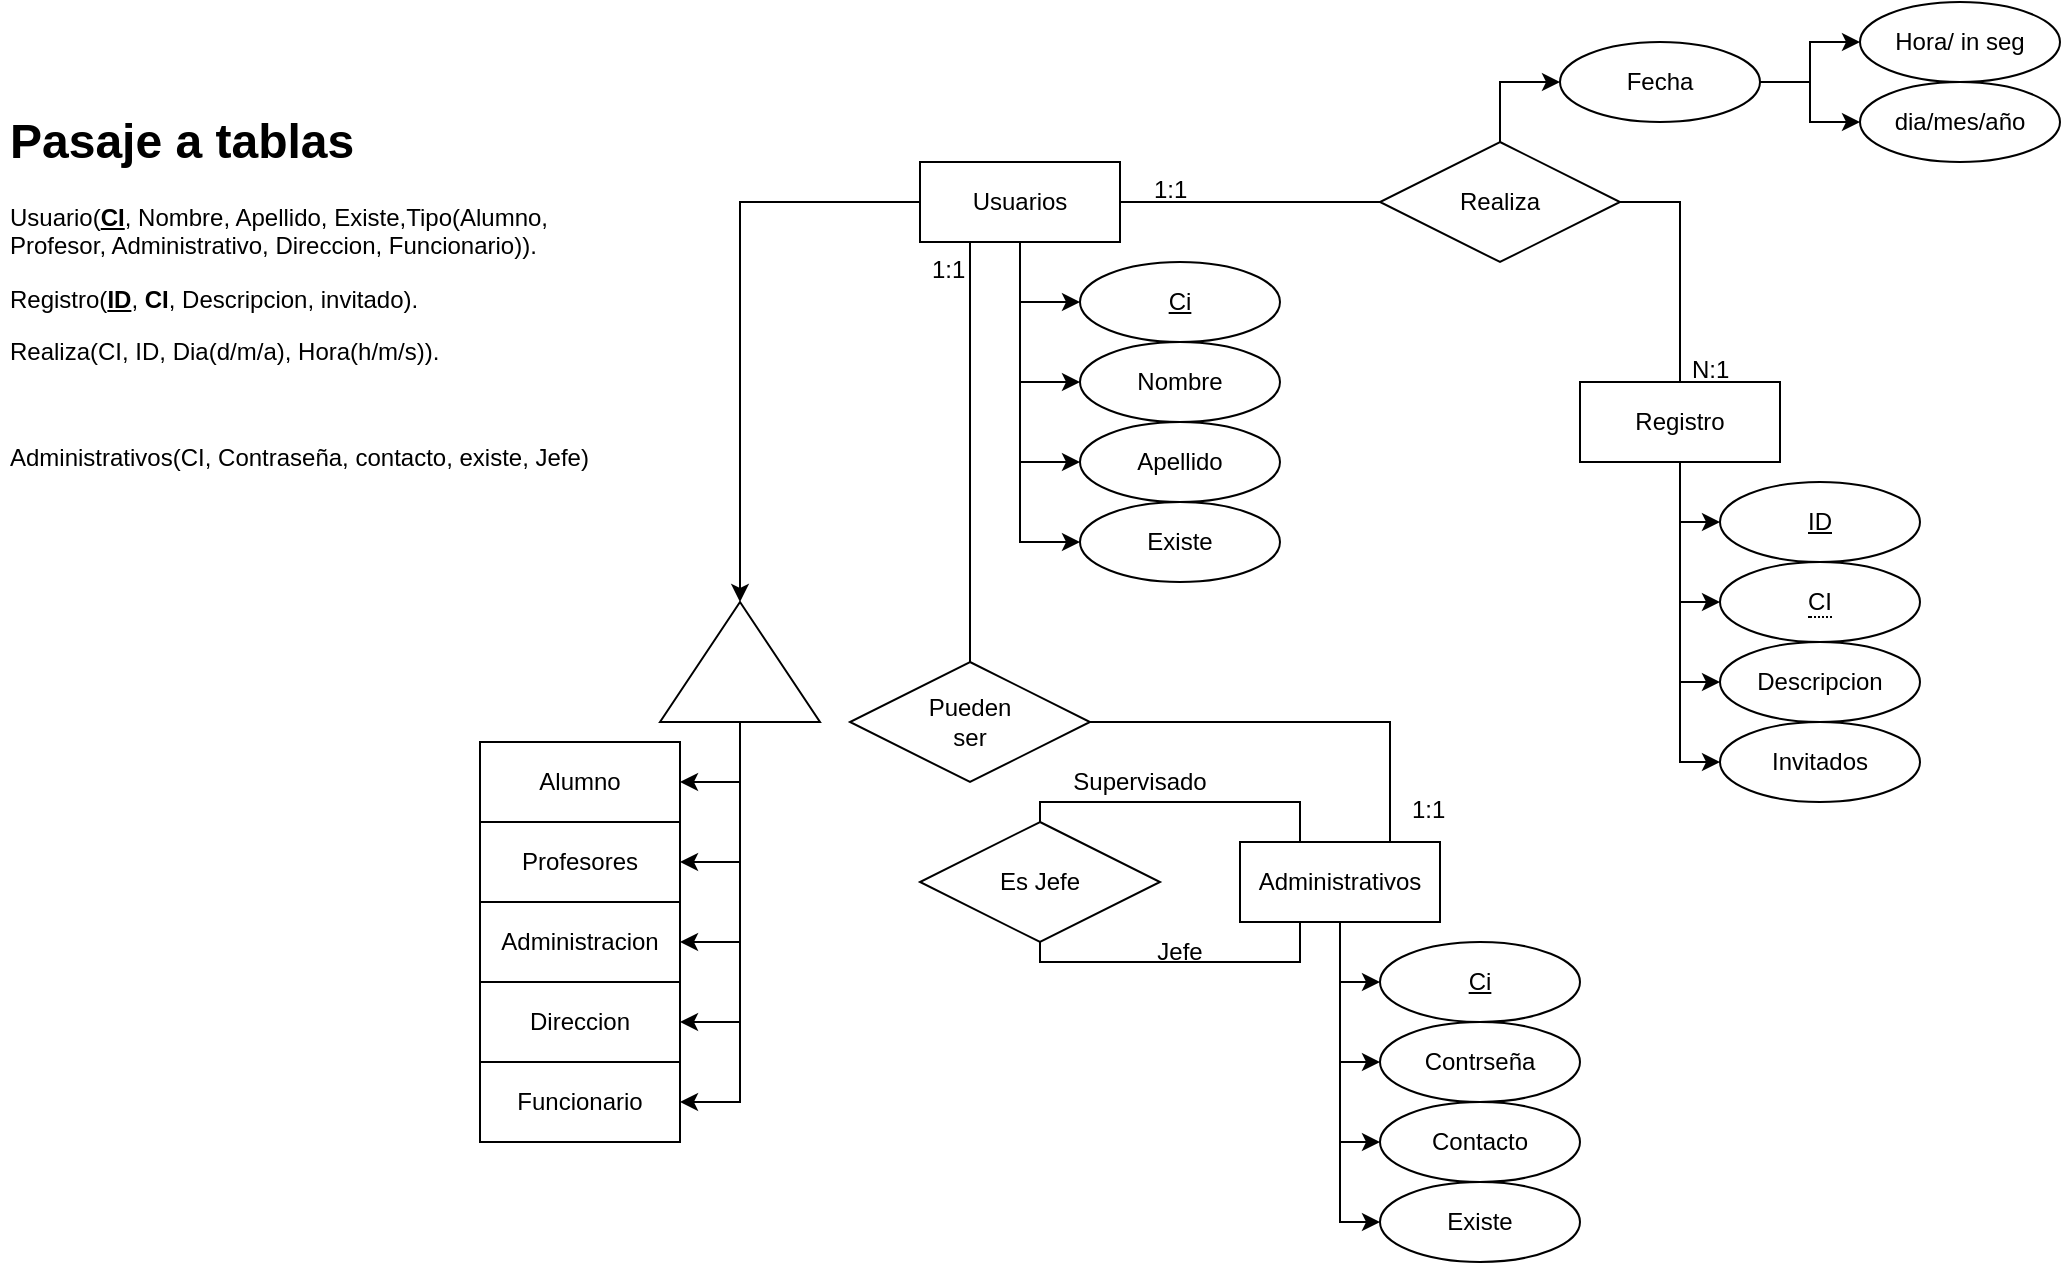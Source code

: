 <mxfile version="21.8.0" type="device" pages="3">
  <diagram id="R2lEEEUBdFMjLlhIrx00" name="MER">
    <mxGraphModel dx="1964" dy="610" grid="1" gridSize="10" guides="1" tooltips="1" connect="1" arrows="1" fold="1" page="1" pageScale="1" pageWidth="850" pageHeight="1100" math="0" shadow="0" extFonts="Permanent Marker^https://fonts.googleapis.com/css?family=Permanent+Marker">
      <root>
        <mxCell id="0" />
        <mxCell id="1" parent="0" />
        <mxCell id="qzteEQ5r7SVWARa5K_ph-33" value="" style="group" parent="1" vertex="1" connectable="0">
          <mxGeometry x="410" y="460" width="330" height="190" as="geometry" />
        </mxCell>
        <mxCell id="qzteEQ5r7SVWARa5K_ph-27" value="" style="group" parent="qzteEQ5r7SVWARa5K_ph-33" vertex="1" connectable="0">
          <mxGeometry x="160" y="20" width="170" height="170" as="geometry" />
        </mxCell>
        <mxCell id="qzteEQ5r7SVWARa5K_ph-2" value="Administrativos" style="whiteSpace=wrap;html=1;align=center;" parent="qzteEQ5r7SVWARa5K_ph-27" vertex="1">
          <mxGeometry width="100" height="40" as="geometry" />
        </mxCell>
        <mxCell id="qzteEQ5r7SVWARa5K_ph-5" value="Ci" style="ellipse;whiteSpace=wrap;html=1;align=center;fontStyle=4;" parent="qzteEQ5r7SVWARa5K_ph-27" vertex="1">
          <mxGeometry x="70" y="50" width="100" height="40" as="geometry" />
        </mxCell>
        <mxCell id="qzteEQ5r7SVWARa5K_ph-24" style="edgeStyle=orthogonalEdgeStyle;rounded=0;orthogonalLoop=1;jettySize=auto;html=1;entryX=0;entryY=0.5;entryDx=0;entryDy=0;" parent="qzteEQ5r7SVWARa5K_ph-27" source="qzteEQ5r7SVWARa5K_ph-2" target="qzteEQ5r7SVWARa5K_ph-5" edge="1">
          <mxGeometry relative="1" as="geometry" />
        </mxCell>
        <mxCell id="qzteEQ5r7SVWARa5K_ph-14" value="Contrseña" style="ellipse;whiteSpace=wrap;html=1;align=center;" parent="qzteEQ5r7SVWARa5K_ph-27" vertex="1">
          <mxGeometry x="70" y="90" width="100" height="40" as="geometry" />
        </mxCell>
        <mxCell id="qzteEQ5r7SVWARa5K_ph-25" style="edgeStyle=orthogonalEdgeStyle;rounded=0;orthogonalLoop=1;jettySize=auto;html=1;entryX=0;entryY=0.5;entryDx=0;entryDy=0;" parent="qzteEQ5r7SVWARa5K_ph-27" source="qzteEQ5r7SVWARa5K_ph-2" target="qzteEQ5r7SVWARa5K_ph-14" edge="1">
          <mxGeometry relative="1" as="geometry" />
        </mxCell>
        <mxCell id="qzteEQ5r7SVWARa5K_ph-15" value="Contacto" style="ellipse;whiteSpace=wrap;html=1;align=center;" parent="qzteEQ5r7SVWARa5K_ph-27" vertex="1">
          <mxGeometry x="70" y="130" width="100" height="40" as="geometry" />
        </mxCell>
        <mxCell id="qzteEQ5r7SVWARa5K_ph-26" style="edgeStyle=orthogonalEdgeStyle;rounded=0;orthogonalLoop=1;jettySize=auto;html=1;entryX=0;entryY=0.5;entryDx=0;entryDy=0;" parent="qzteEQ5r7SVWARa5K_ph-27" source="qzteEQ5r7SVWARa5K_ph-2" target="qzteEQ5r7SVWARa5K_ph-15" edge="1">
          <mxGeometry relative="1" as="geometry" />
        </mxCell>
        <mxCell id="qzteEQ5r7SVWARa5K_ph-31" style="edgeStyle=orthogonalEdgeStyle;rounded=0;orthogonalLoop=1;jettySize=auto;html=1;entryX=0.5;entryY=0;entryDx=0;entryDy=0;endArrow=none;endFill=0;" parent="qzteEQ5r7SVWARa5K_ph-33" source="qzteEQ5r7SVWARa5K_ph-28" target="qzteEQ5r7SVWARa5K_ph-2" edge="1">
          <mxGeometry relative="1" as="geometry">
            <Array as="points">
              <mxPoint x="60" />
              <mxPoint x="190" />
              <mxPoint x="190" y="20" />
            </Array>
          </mxGeometry>
        </mxCell>
        <mxCell id="qzteEQ5r7SVWARa5K_ph-32" style="edgeStyle=orthogonalEdgeStyle;rounded=0;orthogonalLoop=1;jettySize=auto;html=1;entryX=0.5;entryY=1;entryDx=0;entryDy=0;endArrow=none;endFill=0;" parent="qzteEQ5r7SVWARa5K_ph-33" source="qzteEQ5r7SVWARa5K_ph-28" target="qzteEQ5r7SVWARa5K_ph-2" edge="1">
          <mxGeometry relative="1" as="geometry">
            <Array as="points">
              <mxPoint x="60" y="80" />
              <mxPoint x="190" y="80" />
              <mxPoint x="190" y="60" />
            </Array>
          </mxGeometry>
        </mxCell>
        <mxCell id="qzteEQ5r7SVWARa5K_ph-28" value="Es Jefe" style="shape=rhombus;perimeter=rhombusPerimeter;whiteSpace=wrap;html=1;align=center;" parent="qzteEQ5r7SVWARa5K_ph-33" vertex="1">
          <mxGeometry y="10" width="120" height="60" as="geometry" />
        </mxCell>
        <mxCell id="qzteEQ5r7SVWARa5K_ph-51" value="1:1" style="text;strokeColor=none;fillColor=none;spacingLeft=4;spacingRight=4;overflow=hidden;rotatable=0;points=[[0,0.5],[1,0.5]];portConstraint=eastwest;fontSize=12;whiteSpace=wrap;html=1;" parent="qzteEQ5r7SVWARa5K_ph-33" vertex="1">
          <mxGeometry x="240" y="-10" width="40" height="30" as="geometry" />
        </mxCell>
        <mxCell id="jkayCbuTEgi9Apb79xkj-2" value="Jefe" style="text;html=1;strokeColor=none;fillColor=none;align=center;verticalAlign=middle;whiteSpace=wrap;rounded=0;" vertex="1" parent="qzteEQ5r7SVWARa5K_ph-33">
          <mxGeometry x="100" y="60" width="60" height="30" as="geometry" />
        </mxCell>
        <mxCell id="qzteEQ5r7SVWARa5K_ph-42" style="edgeStyle=orthogonalEdgeStyle;rounded=0;orthogonalLoop=1;jettySize=auto;html=1;entryX=0.75;entryY=0;entryDx=0;entryDy=0;endArrow=none;endFill=0;" parent="1" source="qzteEQ5r7SVWARa5K_ph-40" target="qzteEQ5r7SVWARa5K_ph-2" edge="1">
          <mxGeometry relative="1" as="geometry" />
        </mxCell>
        <mxCell id="qzteEQ5r7SVWARa5K_ph-43" style="edgeStyle=orthogonalEdgeStyle;rounded=0;orthogonalLoop=1;jettySize=auto;html=1;entryX=0.25;entryY=1;entryDx=0;entryDy=0;endArrow=none;endFill=0;" parent="1" source="qzteEQ5r7SVWARa5K_ph-40" target="qzteEQ5r7SVWARa5K_ph-1" edge="1">
          <mxGeometry relative="1" as="geometry" />
        </mxCell>
        <mxCell id="qzteEQ5r7SVWARa5K_ph-40" value="Pueden&lt;br&gt;ser" style="shape=rhombus;perimeter=rhombusPerimeter;whiteSpace=wrap;html=1;align=center;" parent="1" vertex="1">
          <mxGeometry x="375" y="390" width="120" height="60" as="geometry" />
        </mxCell>
        <mxCell id="qzteEQ5r7SVWARa5K_ph-46" style="edgeStyle=orthogonalEdgeStyle;rounded=0;orthogonalLoop=1;jettySize=auto;html=1;entryX=0.5;entryY=0;entryDx=0;entryDy=0;endArrow=none;endFill=0;" parent="1" source="qzteEQ5r7SVWARa5K_ph-44" target="qzteEQ5r7SVWARa5K_ph-3" edge="1">
          <mxGeometry relative="1" as="geometry">
            <Array as="points">
              <mxPoint x="790" y="160" />
              <mxPoint x="790" y="250" />
            </Array>
          </mxGeometry>
        </mxCell>
        <mxCell id="qzteEQ5r7SVWARa5K_ph-56" style="edgeStyle=orthogonalEdgeStyle;rounded=0;orthogonalLoop=1;jettySize=auto;html=1;entryX=0;entryY=0.5;entryDx=0;entryDy=0;" parent="1" source="qzteEQ5r7SVWARa5K_ph-44" target="qzteEQ5r7SVWARa5K_ph-55" edge="1">
          <mxGeometry relative="1" as="geometry" />
        </mxCell>
        <mxCell id="qzteEQ5r7SVWARa5K_ph-44" value="Realiza" style="shape=rhombus;perimeter=rhombusPerimeter;whiteSpace=wrap;html=1;align=center;" parent="1" vertex="1">
          <mxGeometry x="640" y="130" width="120" height="60" as="geometry" />
        </mxCell>
        <mxCell id="qzteEQ5r7SVWARa5K_ph-45" style="edgeStyle=orthogonalEdgeStyle;rounded=0;orthogonalLoop=1;jettySize=auto;html=1;endArrow=none;endFill=0;" parent="1" source="qzteEQ5r7SVWARa5K_ph-1" target="qzteEQ5r7SVWARa5K_ph-44" edge="1">
          <mxGeometry relative="1" as="geometry" />
        </mxCell>
        <mxCell id="qzteEQ5r7SVWARa5K_ph-47" value="N:1" style="text;strokeColor=none;fillColor=none;spacingLeft=4;spacingRight=4;overflow=hidden;rotatable=0;points=[[0,0.5],[1,0.5]];portConstraint=eastwest;fontSize=12;whiteSpace=wrap;html=1;" parent="1" vertex="1">
          <mxGeometry x="790" y="230" width="40" height="30" as="geometry" />
        </mxCell>
        <mxCell id="qzteEQ5r7SVWARa5K_ph-57" style="edgeStyle=orthogonalEdgeStyle;rounded=0;orthogonalLoop=1;jettySize=auto;html=1;entryX=0;entryY=0.5;entryDx=0;entryDy=0;" parent="1" source="qzteEQ5r7SVWARa5K_ph-55" target="qzteEQ5r7SVWARa5K_ph-7" edge="1">
          <mxGeometry relative="1" as="geometry" />
        </mxCell>
        <mxCell id="qzteEQ5r7SVWARa5K_ph-58" style="edgeStyle=orthogonalEdgeStyle;rounded=0;orthogonalLoop=1;jettySize=auto;html=1;entryX=0;entryY=0.5;entryDx=0;entryDy=0;" parent="1" source="qzteEQ5r7SVWARa5K_ph-55" target="qzteEQ5r7SVWARa5K_ph-11" edge="1">
          <mxGeometry relative="1" as="geometry" />
        </mxCell>
        <mxCell id="qzteEQ5r7SVWARa5K_ph-55" value="Fecha" style="ellipse;whiteSpace=wrap;html=1;align=center;" parent="1" vertex="1">
          <mxGeometry x="730" y="80" width="100" height="40" as="geometry" />
        </mxCell>
        <mxCell id="qzteEQ5r7SVWARa5K_ph-61" style="edgeStyle=orthogonalEdgeStyle;rounded=0;orthogonalLoop=1;jettySize=auto;html=1;entryX=0;entryY=0.5;entryDx=0;entryDy=0;" parent="1" source="qzteEQ5r7SVWARa5K_ph-3" target="qzteEQ5r7SVWARa5K_ph-60" edge="1">
          <mxGeometry relative="1" as="geometry" />
        </mxCell>
        <mxCell id="yaJe5ZOYJ1qFKfLZOHeI-2" style="edgeStyle=orthogonalEdgeStyle;rounded=0;orthogonalLoop=1;jettySize=auto;html=1;entryX=0;entryY=0.5;entryDx=0;entryDy=0;" edge="1" parent="1" source="qzteEQ5r7SVWARa5K_ph-3" target="yaJe5ZOYJ1qFKfLZOHeI-1">
          <mxGeometry relative="1" as="geometry" />
        </mxCell>
        <mxCell id="qzteEQ5r7SVWARa5K_ph-3" value="Registro" style="whiteSpace=wrap;html=1;align=center;" parent="1" vertex="1">
          <mxGeometry x="740" y="250" width="100" height="40" as="geometry" />
        </mxCell>
        <mxCell id="qzteEQ5r7SVWARa5K_ph-6" value="ID" style="ellipse;whiteSpace=wrap;html=1;align=center;fontStyle=4;" parent="1" vertex="1">
          <mxGeometry x="810" y="300" width="100" height="40" as="geometry" />
        </mxCell>
        <mxCell id="qzteEQ5r7SVWARa5K_ph-19" style="edgeStyle=orthogonalEdgeStyle;rounded=0;orthogonalLoop=1;jettySize=auto;html=1;entryX=0;entryY=0.5;entryDx=0;entryDy=0;" parent="1" source="qzteEQ5r7SVWARa5K_ph-3" target="qzteEQ5r7SVWARa5K_ph-6" edge="1">
          <mxGeometry relative="1" as="geometry" />
        </mxCell>
        <mxCell id="qzteEQ5r7SVWARa5K_ph-7" value="Hora/ in seg" style="ellipse;whiteSpace=wrap;html=1;align=center;" parent="1" vertex="1">
          <mxGeometry x="880" y="60" width="100" height="40" as="geometry" />
        </mxCell>
        <mxCell id="qzteEQ5r7SVWARa5K_ph-11" value="dia/mes/año" style="ellipse;whiteSpace=wrap;html=1;align=center;" parent="1" vertex="1">
          <mxGeometry x="880" y="100" width="100" height="40" as="geometry" />
        </mxCell>
        <mxCell id="qzteEQ5r7SVWARa5K_ph-18" value="&lt;span style=&quot;border-bottom: 1px dotted&quot;&gt;CI&lt;/span&gt;" style="ellipse;whiteSpace=wrap;html=1;align=center;" parent="1" vertex="1">
          <mxGeometry x="810" y="340" width="100" height="40" as="geometry" />
        </mxCell>
        <mxCell id="qzteEQ5r7SVWARa5K_ph-20" style="edgeStyle=orthogonalEdgeStyle;rounded=0;orthogonalLoop=1;jettySize=auto;html=1;entryX=0;entryY=0.5;entryDx=0;entryDy=0;" parent="1" source="qzteEQ5r7SVWARa5K_ph-3" target="qzteEQ5r7SVWARa5K_ph-18" edge="1">
          <mxGeometry relative="1" as="geometry" />
        </mxCell>
        <mxCell id="qzteEQ5r7SVWARa5K_ph-60" value="Descripcion" style="ellipse;whiteSpace=wrap;html=1;align=center;" parent="1" vertex="1">
          <mxGeometry x="810" y="380" width="100" height="40" as="geometry" />
        </mxCell>
        <mxCell id="qzteEQ5r7SVWARa5K_ph-69" style="edgeStyle=orthogonalEdgeStyle;rounded=0;orthogonalLoop=1;jettySize=auto;html=1;entryX=1;entryY=0.5;entryDx=0;entryDy=0;" parent="1" source="qzteEQ5r7SVWARa5K_ph-62" target="qzteEQ5r7SVWARa5K_ph-63" edge="1">
          <mxGeometry relative="1" as="geometry" />
        </mxCell>
        <mxCell id="qzteEQ5r7SVWARa5K_ph-70" style="edgeStyle=orthogonalEdgeStyle;rounded=0;orthogonalLoop=1;jettySize=auto;html=1;entryX=1;entryY=0.5;entryDx=0;entryDy=0;" parent="1" source="qzteEQ5r7SVWARa5K_ph-62" target="qzteEQ5r7SVWARa5K_ph-64" edge="1">
          <mxGeometry relative="1" as="geometry" />
        </mxCell>
        <mxCell id="qzteEQ5r7SVWARa5K_ph-71" style="edgeStyle=orthogonalEdgeStyle;rounded=0;orthogonalLoop=1;jettySize=auto;html=1;entryX=1;entryY=0.5;entryDx=0;entryDy=0;" parent="1" source="qzteEQ5r7SVWARa5K_ph-62" target="qzteEQ5r7SVWARa5K_ph-65" edge="1">
          <mxGeometry relative="1" as="geometry" />
        </mxCell>
        <mxCell id="qzteEQ5r7SVWARa5K_ph-72" style="edgeStyle=orthogonalEdgeStyle;rounded=0;orthogonalLoop=1;jettySize=auto;html=1;entryX=1;entryY=0.5;entryDx=0;entryDy=0;" parent="1" source="qzteEQ5r7SVWARa5K_ph-62" target="qzteEQ5r7SVWARa5K_ph-66" edge="1">
          <mxGeometry relative="1" as="geometry" />
        </mxCell>
        <mxCell id="qzteEQ5r7SVWARa5K_ph-73" style="edgeStyle=orthogonalEdgeStyle;rounded=0;orthogonalLoop=1;jettySize=auto;html=1;entryX=1;entryY=0.5;entryDx=0;entryDy=0;" parent="1" source="qzteEQ5r7SVWARa5K_ph-62" target="qzteEQ5r7SVWARa5K_ph-67" edge="1">
          <mxGeometry relative="1" as="geometry" />
        </mxCell>
        <mxCell id="qzteEQ5r7SVWARa5K_ph-62" value="" style="triangle;whiteSpace=wrap;html=1;rotation=-90;" parent="1" vertex="1">
          <mxGeometry x="290" y="350" width="60" height="80" as="geometry" />
        </mxCell>
        <mxCell id="qzteEQ5r7SVWARa5K_ph-74" style="edgeStyle=orthogonalEdgeStyle;rounded=0;orthogonalLoop=1;jettySize=auto;html=1;entryX=1;entryY=0.5;entryDx=0;entryDy=0;" parent="1" source="qzteEQ5r7SVWARa5K_ph-1" target="qzteEQ5r7SVWARa5K_ph-62" edge="1">
          <mxGeometry relative="1" as="geometry" />
        </mxCell>
        <mxCell id="qzteEQ5r7SVWARa5K_ph-1" value="Usuarios" style="whiteSpace=wrap;html=1;align=center;" parent="1" vertex="1">
          <mxGeometry x="410" y="140" width="100" height="40" as="geometry" />
        </mxCell>
        <mxCell id="qzteEQ5r7SVWARa5K_ph-4" value="Ci" style="ellipse;whiteSpace=wrap;html=1;align=center;fontStyle=4;" parent="1" vertex="1">
          <mxGeometry x="490" y="190" width="100" height="40" as="geometry" />
        </mxCell>
        <mxCell id="qzteEQ5r7SVWARa5K_ph-34" style="edgeStyle=orthogonalEdgeStyle;rounded=0;orthogonalLoop=1;jettySize=auto;html=1;entryX=0;entryY=0.5;entryDx=0;entryDy=0;" parent="1" source="qzteEQ5r7SVWARa5K_ph-1" target="qzteEQ5r7SVWARa5K_ph-4" edge="1">
          <mxGeometry relative="1" as="geometry" />
        </mxCell>
        <mxCell id="qzteEQ5r7SVWARa5K_ph-12" value="Nombre" style="ellipse;whiteSpace=wrap;html=1;align=center;" parent="1" vertex="1">
          <mxGeometry x="490" y="230" width="100" height="40" as="geometry" />
        </mxCell>
        <mxCell id="qzteEQ5r7SVWARa5K_ph-35" style="edgeStyle=orthogonalEdgeStyle;rounded=0;orthogonalLoop=1;jettySize=auto;html=1;entryX=0;entryY=0.5;entryDx=0;entryDy=0;" parent="1" source="qzteEQ5r7SVWARa5K_ph-1" target="qzteEQ5r7SVWARa5K_ph-12" edge="1">
          <mxGeometry relative="1" as="geometry" />
        </mxCell>
        <mxCell id="qzteEQ5r7SVWARa5K_ph-13" value="Apellido" style="ellipse;whiteSpace=wrap;html=1;align=center;" parent="1" vertex="1">
          <mxGeometry x="490" y="270" width="100" height="40" as="geometry" />
        </mxCell>
        <mxCell id="qzteEQ5r7SVWARa5K_ph-36" style="edgeStyle=orthogonalEdgeStyle;rounded=0;orthogonalLoop=1;jettySize=auto;html=1;entryX=0;entryY=0.5;entryDx=0;entryDy=0;" parent="1" source="qzteEQ5r7SVWARa5K_ph-1" target="qzteEQ5r7SVWARa5K_ph-13" edge="1">
          <mxGeometry relative="1" as="geometry" />
        </mxCell>
        <mxCell id="qzteEQ5r7SVWARa5K_ph-17" value="Existe" style="ellipse;whiteSpace=wrap;html=1;align=center;" parent="1" vertex="1">
          <mxGeometry x="490" y="310" width="100" height="40" as="geometry" />
        </mxCell>
        <mxCell id="qzteEQ5r7SVWARa5K_ph-38" style="edgeStyle=orthogonalEdgeStyle;rounded=0;orthogonalLoop=1;jettySize=auto;html=1;entryX=0;entryY=0.5;entryDx=0;entryDy=0;" parent="1" source="qzteEQ5r7SVWARa5K_ph-1" target="qzteEQ5r7SVWARa5K_ph-17" edge="1">
          <mxGeometry relative="1" as="geometry" />
        </mxCell>
        <mxCell id="qzteEQ5r7SVWARa5K_ph-48" value="1:1" style="text;strokeColor=none;fillColor=none;spacingLeft=4;spacingRight=4;overflow=hidden;rotatable=0;points=[[0,0.5],[1,0.5]];portConstraint=eastwest;fontSize=12;whiteSpace=wrap;html=1;" parent="1" vertex="1">
          <mxGeometry x="521" y="140" width="40" height="30" as="geometry" />
        </mxCell>
        <mxCell id="qzteEQ5r7SVWARa5K_ph-50" value="1:1" style="text;strokeColor=none;fillColor=none;spacingLeft=4;spacingRight=4;overflow=hidden;rotatable=0;points=[[0,0.5],[1,0.5]];portConstraint=eastwest;fontSize=12;whiteSpace=wrap;html=1;" parent="1" vertex="1">
          <mxGeometry x="410" y="180" width="40" height="30" as="geometry" />
        </mxCell>
        <mxCell id="qzteEQ5r7SVWARa5K_ph-63" value="Alumno" style="whiteSpace=wrap;html=1;align=center;" parent="1" vertex="1">
          <mxGeometry x="190" y="430" width="100" height="40" as="geometry" />
        </mxCell>
        <mxCell id="qzteEQ5r7SVWARa5K_ph-64" value="Profesores" style="whiteSpace=wrap;html=1;align=center;" parent="1" vertex="1">
          <mxGeometry x="190" y="470" width="100" height="40" as="geometry" />
        </mxCell>
        <mxCell id="qzteEQ5r7SVWARa5K_ph-65" value="Administracion" style="whiteSpace=wrap;html=1;align=center;" parent="1" vertex="1">
          <mxGeometry x="190" y="510" width="100" height="40" as="geometry" />
        </mxCell>
        <mxCell id="qzteEQ5r7SVWARa5K_ph-66" value="Direccion" style="whiteSpace=wrap;html=1;align=center;" parent="1" vertex="1">
          <mxGeometry x="190" y="550" width="100" height="40" as="geometry" />
        </mxCell>
        <mxCell id="qzteEQ5r7SVWARa5K_ph-67" value="Funcionario" style="whiteSpace=wrap;html=1;align=center;" parent="1" vertex="1">
          <mxGeometry x="190" y="590" width="100" height="40" as="geometry" />
        </mxCell>
        <mxCell id="22EOybe-aU273WPAC7dV-1" value="&lt;h1&gt;Pasaje a tablas&lt;/h1&gt;&lt;p&gt;Usuario(&lt;u&gt;&lt;b&gt;CI&lt;/b&gt;&lt;/u&gt;, Nombre, Apellido, Existe,Tipo(Alumno, Profesor, Administrativo, Direccion, Funcionario)).&lt;/p&gt;&lt;p&gt;Registro(&lt;u&gt;&lt;b&gt;ID&lt;/b&gt;&lt;/u&gt;, &lt;b&gt;CI&lt;/b&gt;, Descripcion, invitado).&lt;/p&gt;&lt;p&gt;Realiza(CI, ID, Dia(d/m/a), Hora(h/m/s)).&lt;/p&gt;&lt;p&gt;&lt;br&gt;&lt;/p&gt;&lt;p&gt;Administrativos(CI, Contraseña, contacto, existe, Jefe)&lt;/p&gt;&lt;p&gt;&lt;br&gt;&lt;/p&gt;" style="text;html=1;strokeColor=none;fillColor=none;spacing=5;spacingTop=-20;whiteSpace=wrap;overflow=hidden;rounded=0;" parent="1" vertex="1">
          <mxGeometry x="-50" y="110" width="300" height="260" as="geometry" />
        </mxCell>
        <mxCell id="zj4Et4plsBWZGsIxcVAi-1" value="Existe" style="ellipse;whiteSpace=wrap;html=1;align=center;" parent="1" vertex="1">
          <mxGeometry x="640" y="650" width="100" height="40" as="geometry" />
        </mxCell>
        <mxCell id="zj4Et4plsBWZGsIxcVAi-3" style="edgeStyle=orthogonalEdgeStyle;rounded=0;orthogonalLoop=1;jettySize=auto;html=1;entryX=0;entryY=0.5;entryDx=0;entryDy=0;" parent="1" source="qzteEQ5r7SVWARa5K_ph-2" target="zj4Et4plsBWZGsIxcVAi-1" edge="1">
          <mxGeometry relative="1" as="geometry" />
        </mxCell>
        <mxCell id="yaJe5ZOYJ1qFKfLZOHeI-1" value="Invitados" style="ellipse;whiteSpace=wrap;html=1;align=center;" vertex="1" parent="1">
          <mxGeometry x="810" y="420" width="100" height="40" as="geometry" />
        </mxCell>
        <mxCell id="jkayCbuTEgi9Apb79xkj-1" value="Supervisado" style="text;html=1;strokeColor=none;fillColor=none;align=center;verticalAlign=middle;whiteSpace=wrap;rounded=0;" vertex="1" parent="1">
          <mxGeometry x="490" y="435" width="60" height="30" as="geometry" />
        </mxCell>
      </root>
    </mxGraphModel>
  </diagram>
  <diagram name="Tablas" id="QiHXvYul5aMJ3cur6sZS">
    <mxGraphModel dx="1114" dy="1710" grid="1" gridSize="10" guides="1" tooltips="1" connect="1" arrows="1" fold="1" page="1" pageScale="1" pageWidth="850" pageHeight="1100" math="0" shadow="0" extFonts="Permanent Marker^https://fonts.googleapis.com/css?family=Permanent+Marker">
      <root>
        <mxCell id="v21b7j5aFVnrpdfJ5_sU-0" />
        <mxCell id="v21b7j5aFVnrpdfJ5_sU-1" parent="v21b7j5aFVnrpdfJ5_sU-0" />
        <mxCell id="v21b7j5aFVnrpdfJ5_sU-2" value="" style="edgeStyle=entityRelationEdgeStyle;endArrow=ERoneToMany;startArrow=none;endFill=0;startFill=0;entryX=0;entryY=0.5;entryDx=0;entryDy=0;exitX=1.007;exitY=0.3;exitDx=0;exitDy=0;exitPerimeter=0;" parent="v21b7j5aFVnrpdfJ5_sU-1" edge="1">
          <mxGeometry width="100" height="100" relative="1" as="geometry">
            <mxPoint x="600" y="-554" as="sourcePoint" />
            <mxPoint x="999.04" y="-555" as="targetPoint" />
          </mxGeometry>
        </mxCell>
        <mxCell id="v21b7j5aFVnrpdfJ5_sU-14" value="Registro" style="shape=table;startSize=30;container=1;collapsible=1;childLayout=tableLayout;fixedRows=1;rowLines=0;fontStyle=1;align=center;resizeLast=1;" parent="v21b7j5aFVnrpdfJ5_sU-1" vertex="1">
          <mxGeometry x="660" y="-520" width="280" height="120" as="geometry">
            <mxRectangle x="110" y="210" width="90" height="30" as="alternateBounds" />
          </mxGeometry>
        </mxCell>
        <mxCell id="v21b7j5aFVnrpdfJ5_sU-15" value="" style="shape=partialRectangle;collapsible=0;dropTarget=0;pointerEvents=0;fillColor=none;points=[[0,0.5],[1,0.5]];portConstraint=eastwest;top=0;left=0;right=0;bottom=1;" parent="v21b7j5aFVnrpdfJ5_sU-14" vertex="1">
          <mxGeometry y="30" width="280" height="30" as="geometry" />
        </mxCell>
        <mxCell id="v21b7j5aFVnrpdfJ5_sU-16" value="PK" style="shape=partialRectangle;overflow=hidden;connectable=0;fillColor=none;top=0;left=0;bottom=0;right=0;fontStyle=1;" parent="v21b7j5aFVnrpdfJ5_sU-15" vertex="1">
          <mxGeometry width="30" height="30" as="geometry">
            <mxRectangle width="30" height="30" as="alternateBounds" />
          </mxGeometry>
        </mxCell>
        <mxCell id="v21b7j5aFVnrpdfJ5_sU-17" value="Registro_ID INT NOT NULL IDENTITY(1,1)" style="shape=partialRectangle;overflow=hidden;connectable=0;fillColor=none;top=0;left=0;bottom=0;right=0;align=left;spacingLeft=6;fontStyle=5;" parent="v21b7j5aFVnrpdfJ5_sU-15" vertex="1">
          <mxGeometry x="30" width="250" height="30" as="geometry">
            <mxRectangle width="250" height="30" as="alternateBounds" />
          </mxGeometry>
        </mxCell>
        <mxCell id="v21b7j5aFVnrpdfJ5_sU-18" value="" style="shape=partialRectangle;collapsible=0;dropTarget=0;pointerEvents=0;fillColor=none;points=[[0,0.5],[1,0.5]];portConstraint=eastwest;top=0;left=0;right=0;bottom=0;" parent="v21b7j5aFVnrpdfJ5_sU-14" vertex="1">
          <mxGeometry y="60" width="280" height="30" as="geometry" />
        </mxCell>
        <mxCell id="v21b7j5aFVnrpdfJ5_sU-19" value="FK1" style="shape=partialRectangle;overflow=hidden;connectable=0;fillColor=none;top=0;left=0;bottom=0;right=0;" parent="v21b7j5aFVnrpdfJ5_sU-18" vertex="1">
          <mxGeometry width="30" height="30" as="geometry">
            <mxRectangle width="30" height="30" as="alternateBounds" />
          </mxGeometry>
        </mxCell>
        <mxCell id="v21b7j5aFVnrpdfJ5_sU-20" value="Usuario_CI INT NOT NULL" style="shape=partialRectangle;overflow=hidden;connectable=0;fillColor=none;top=0;left=0;bottom=0;right=0;align=left;spacingLeft=6;" parent="v21b7j5aFVnrpdfJ5_sU-18" vertex="1">
          <mxGeometry x="30" width="250" height="30" as="geometry">
            <mxRectangle width="250" height="30" as="alternateBounds" />
          </mxGeometry>
        </mxCell>
        <mxCell id="v21b7j5aFVnrpdfJ5_sU-21" value="" style="shape=partialRectangle;collapsible=0;dropTarget=0;pointerEvents=0;fillColor=none;points=[[0,0.5],[1,0.5]];portConstraint=eastwest;top=0;left=0;right=0;bottom=0;" parent="v21b7j5aFVnrpdfJ5_sU-14" vertex="1">
          <mxGeometry y="90" width="280" height="30" as="geometry" />
        </mxCell>
        <mxCell id="v21b7j5aFVnrpdfJ5_sU-22" value="" style="shape=partialRectangle;overflow=hidden;connectable=0;fillColor=none;top=0;left=0;bottom=0;right=0;" parent="v21b7j5aFVnrpdfJ5_sU-21" vertex="1">
          <mxGeometry width="30" height="30" as="geometry">
            <mxRectangle width="30" height="30" as="alternateBounds" />
          </mxGeometry>
        </mxCell>
        <mxCell id="v21b7j5aFVnrpdfJ5_sU-23" value="Registro_Des VARCHAR(25) NOT NULL" style="shape=partialRectangle;overflow=hidden;connectable=0;fillColor=none;top=0;left=0;bottom=0;right=0;align=left;spacingLeft=6;" parent="v21b7j5aFVnrpdfJ5_sU-21" vertex="1">
          <mxGeometry x="30" width="250" height="30" as="geometry">
            <mxRectangle width="250" height="30" as="alternateBounds" />
          </mxGeometry>
        </mxCell>
        <mxCell id="v21b7j5aFVnrpdfJ5_sU-24" value="Usuarios" style="shape=table;startSize=30;container=1;collapsible=1;childLayout=tableLayout;fixedRows=1;rowLines=0;fontStyle=1;align=center;resizeLast=1;" parent="v21b7j5aFVnrpdfJ5_sU-1" vertex="1">
          <mxGeometry x="320" y="-600" width="280" height="180" as="geometry">
            <mxRectangle x="-230" y="130" width="90" height="30" as="alternateBounds" />
          </mxGeometry>
        </mxCell>
        <mxCell id="v21b7j5aFVnrpdfJ5_sU-25" value="" style="shape=partialRectangle;collapsible=0;dropTarget=0;pointerEvents=0;fillColor=none;points=[[0,0.5],[1,0.5]];portConstraint=eastwest;top=0;left=0;right=0;bottom=1;" parent="v21b7j5aFVnrpdfJ5_sU-24" vertex="1">
          <mxGeometry y="30" width="280" height="30" as="geometry" />
        </mxCell>
        <mxCell id="v21b7j5aFVnrpdfJ5_sU-26" value="PK" style="shape=partialRectangle;overflow=hidden;connectable=0;fillColor=none;top=0;left=0;bottom=0;right=0;fontStyle=1;" parent="v21b7j5aFVnrpdfJ5_sU-25" vertex="1">
          <mxGeometry width="30" height="30" as="geometry">
            <mxRectangle width="30" height="30" as="alternateBounds" />
          </mxGeometry>
        </mxCell>
        <mxCell id="v21b7j5aFVnrpdfJ5_sU-27" value="Usuario_CI int NOT NULL " style="shape=partialRectangle;overflow=hidden;connectable=0;fillColor=none;top=0;left=0;bottom=0;right=0;align=left;spacingLeft=6;fontStyle=5;" parent="v21b7j5aFVnrpdfJ5_sU-25" vertex="1">
          <mxGeometry x="30" width="250" height="30" as="geometry">
            <mxRectangle width="250" height="30" as="alternateBounds" />
          </mxGeometry>
        </mxCell>
        <mxCell id="v21b7j5aFVnrpdfJ5_sU-28" value="" style="shape=partialRectangle;collapsible=0;dropTarget=0;pointerEvents=0;fillColor=none;points=[[0,0.5],[1,0.5]];portConstraint=eastwest;top=0;left=0;right=0;bottom=0;" parent="v21b7j5aFVnrpdfJ5_sU-24" vertex="1">
          <mxGeometry y="60" width="280" height="30" as="geometry" />
        </mxCell>
        <mxCell id="v21b7j5aFVnrpdfJ5_sU-29" value="" style="shape=partialRectangle;overflow=hidden;connectable=0;fillColor=none;top=0;left=0;bottom=0;right=0;" parent="v21b7j5aFVnrpdfJ5_sU-28" vertex="1">
          <mxGeometry width="30" height="30" as="geometry">
            <mxRectangle width="30" height="30" as="alternateBounds" />
          </mxGeometry>
        </mxCell>
        <mxCell id="v21b7j5aFVnrpdfJ5_sU-30" value="Usuario_Nombre VARCHAR(25)" style="shape=partialRectangle;overflow=hidden;connectable=0;fillColor=none;top=0;left=0;bottom=0;right=0;align=left;spacingLeft=6;" parent="v21b7j5aFVnrpdfJ5_sU-28" vertex="1">
          <mxGeometry x="30" width="250" height="30" as="geometry">
            <mxRectangle width="250" height="30" as="alternateBounds" />
          </mxGeometry>
        </mxCell>
        <mxCell id="KZ4QO9WW6tXRskXa6JoH-55" value="" style="shape=tableRow;horizontal=0;startSize=0;swimlaneHead=0;swimlaneBody=0;fillColor=none;collapsible=0;dropTarget=0;points=[[0,0.5],[1,0.5]];portConstraint=eastwest;top=0;left=0;right=0;bottom=0;" parent="v21b7j5aFVnrpdfJ5_sU-24" vertex="1">
          <mxGeometry y="90" width="280" height="30" as="geometry" />
        </mxCell>
        <mxCell id="KZ4QO9WW6tXRskXa6JoH-56" value="" style="shape=partialRectangle;connectable=0;fillColor=none;top=0;left=0;bottom=0;right=0;editable=1;overflow=hidden;" parent="KZ4QO9WW6tXRskXa6JoH-55" vertex="1">
          <mxGeometry width="30" height="30" as="geometry">
            <mxRectangle width="30" height="30" as="alternateBounds" />
          </mxGeometry>
        </mxCell>
        <mxCell id="KZ4QO9WW6tXRskXa6JoH-57" value="Usuario_Apellido VARCHAR(25)" style="shape=partialRectangle;connectable=0;fillColor=none;top=0;left=0;bottom=0;right=0;align=left;spacingLeft=6;overflow=hidden;" parent="KZ4QO9WW6tXRskXa6JoH-55" vertex="1">
          <mxGeometry x="30" width="250" height="30" as="geometry">
            <mxRectangle width="250" height="30" as="alternateBounds" />
          </mxGeometry>
        </mxCell>
        <mxCell id="KZ4QO9WW6tXRskXa6JoH-59" value="" style="shape=tableRow;horizontal=0;startSize=0;swimlaneHead=0;swimlaneBody=0;fillColor=none;collapsible=0;dropTarget=0;points=[[0,0.5],[1,0.5]];portConstraint=eastwest;top=0;left=0;right=0;bottom=0;" parent="v21b7j5aFVnrpdfJ5_sU-24" vertex="1">
          <mxGeometry y="120" width="280" height="30" as="geometry" />
        </mxCell>
        <mxCell id="KZ4QO9WW6tXRskXa6JoH-60" value="" style="shape=partialRectangle;connectable=0;fillColor=none;top=0;left=0;bottom=0;right=0;editable=1;overflow=hidden;" parent="KZ4QO9WW6tXRskXa6JoH-59" vertex="1">
          <mxGeometry width="30" height="30" as="geometry">
            <mxRectangle width="30" height="30" as="alternateBounds" />
          </mxGeometry>
        </mxCell>
        <mxCell id="KZ4QO9WW6tXRskXa6JoH-61" value="Usuario_Tipo VARCHAR(25) CHECK (Usuario_Tipo =Alumno, Profesor, Administrativo, Direccion, Funcionario))" style="shape=partialRectangle;connectable=0;fillColor=none;top=0;left=0;bottom=0;right=0;align=left;spacingLeft=6;overflow=hidden;" parent="KZ4QO9WW6tXRskXa6JoH-59" vertex="1">
          <mxGeometry x="30" width="250" height="30" as="geometry">
            <mxRectangle width="250" height="30" as="alternateBounds" />
          </mxGeometry>
        </mxCell>
        <mxCell id="KZ4QO9WW6tXRskXa6JoH-67" value="" style="shape=tableRow;horizontal=0;startSize=0;swimlaneHead=0;swimlaneBody=0;fillColor=none;collapsible=0;dropTarget=0;points=[[0,0.5],[1,0.5]];portConstraint=eastwest;top=0;left=0;right=0;bottom=0;" parent="v21b7j5aFVnrpdfJ5_sU-24" vertex="1">
          <mxGeometry y="150" width="280" height="30" as="geometry" />
        </mxCell>
        <mxCell id="KZ4QO9WW6tXRskXa6JoH-68" value="" style="shape=partialRectangle;connectable=0;fillColor=none;top=0;left=0;bottom=0;right=0;editable=1;overflow=hidden;" parent="KZ4QO9WW6tXRskXa6JoH-67" vertex="1">
          <mxGeometry width="30" height="30" as="geometry">
            <mxRectangle width="30" height="30" as="alternateBounds" />
          </mxGeometry>
        </mxCell>
        <mxCell id="KZ4QO9WW6tXRskXa6JoH-69" value="Usuario_Existe BIT" style="shape=partialRectangle;connectable=0;fillColor=none;top=0;left=0;bottom=0;right=0;align=left;spacingLeft=6;overflow=hidden;" parent="KZ4QO9WW6tXRskXa6JoH-67" vertex="1">
          <mxGeometry x="30" width="250" height="30" as="geometry">
            <mxRectangle width="250" height="30" as="alternateBounds" />
          </mxGeometry>
        </mxCell>
        <mxCell id="KZ4QO9WW6tXRskXa6JoH-71" value="Realiza" style="shape=table;startSize=30;container=1;collapsible=1;childLayout=tableLayout;fixedRows=1;rowLines=0;fontStyle=1;align=center;resizeLast=1;html=1;whiteSpace=wrap;" parent="v21b7j5aFVnrpdfJ5_sU-1" vertex="1">
          <mxGeometry x="1000" y="-630" width="310" height="180" as="geometry" />
        </mxCell>
        <mxCell id="KZ4QO9WW6tXRskXa6JoH-85" value="" style="shape=tableRow;horizontal=0;startSize=0;swimlaneHead=0;swimlaneBody=0;fillColor=none;collapsible=0;dropTarget=0;points=[[0,0.5],[1,0.5]];portConstraint=eastwest;top=0;left=0;right=0;bottom=1;" parent="KZ4QO9WW6tXRskXa6JoH-71" vertex="1">
          <mxGeometry y="30" width="310" height="30" as="geometry" />
        </mxCell>
        <mxCell id="KZ4QO9WW6tXRskXa6JoH-86" value="PK" style="shape=partialRectangle;connectable=0;fillColor=none;top=0;left=0;bottom=0;right=0;fontStyle=1;overflow=hidden;whiteSpace=wrap;html=1;" parent="KZ4QO9WW6tXRskXa6JoH-85" vertex="1">
          <mxGeometry width="60" height="30" as="geometry">
            <mxRectangle width="60" height="30" as="alternateBounds" />
          </mxGeometry>
        </mxCell>
        <mxCell id="KZ4QO9WW6tXRskXa6JoH-87" value="Realiza_ID INT NOT NULL&amp;nbsp;&amp;nbsp;IDENTITY(1,1)" style="shape=partialRectangle;connectable=0;fillColor=none;top=0;left=0;bottom=0;right=0;align=left;spacingLeft=6;fontStyle=5;overflow=hidden;whiteSpace=wrap;html=1;" parent="KZ4QO9WW6tXRskXa6JoH-85" vertex="1">
          <mxGeometry x="60" width="250" height="30" as="geometry">
            <mxRectangle width="250" height="30" as="alternateBounds" />
          </mxGeometry>
        </mxCell>
        <mxCell id="KZ4QO9WW6tXRskXa6JoH-72" value="" style="shape=tableRow;horizontal=0;startSize=0;swimlaneHead=0;swimlaneBody=0;fillColor=none;collapsible=0;dropTarget=0;points=[[0,0.5],[1,0.5]];portConstraint=eastwest;top=0;left=0;right=0;bottom=0;html=1;" parent="KZ4QO9WW6tXRskXa6JoH-71" vertex="1">
          <mxGeometry y="60" width="310" height="30" as="geometry" />
        </mxCell>
        <mxCell id="KZ4QO9WW6tXRskXa6JoH-73" value="PK,FK1" style="shape=partialRectangle;connectable=0;fillColor=none;top=0;left=0;bottom=0;right=0;fontStyle=1;overflow=hidden;html=1;whiteSpace=wrap;" parent="KZ4QO9WW6tXRskXa6JoH-72" vertex="1">
          <mxGeometry width="60" height="30" as="geometry">
            <mxRectangle width="60" height="30" as="alternateBounds" />
          </mxGeometry>
        </mxCell>
        <mxCell id="KZ4QO9WW6tXRskXa6JoH-74" value="Usuario_CI INT NOT NULL&amp;nbsp;" style="shape=partialRectangle;connectable=0;fillColor=none;top=0;left=0;bottom=0;right=0;align=left;spacingLeft=6;fontStyle=5;overflow=hidden;html=1;whiteSpace=wrap;" parent="KZ4QO9WW6tXRskXa6JoH-72" vertex="1">
          <mxGeometry x="60" width="250" height="30" as="geometry">
            <mxRectangle width="250" height="30" as="alternateBounds" />
          </mxGeometry>
        </mxCell>
        <mxCell id="KZ4QO9WW6tXRskXa6JoH-75" value="" style="shape=tableRow;horizontal=0;startSize=0;swimlaneHead=0;swimlaneBody=0;fillColor=none;collapsible=0;dropTarget=0;points=[[0,0.5],[1,0.5]];portConstraint=eastwest;top=0;left=0;right=0;bottom=1;html=1;" parent="KZ4QO9WW6tXRskXa6JoH-71" vertex="1">
          <mxGeometry y="90" width="310" height="30" as="geometry" />
        </mxCell>
        <mxCell id="KZ4QO9WW6tXRskXa6JoH-76" value="PK,FK2" style="shape=partialRectangle;connectable=0;fillColor=none;top=0;left=0;bottom=0;right=0;fontStyle=1;overflow=hidden;html=1;whiteSpace=wrap;" parent="KZ4QO9WW6tXRskXa6JoH-75" vertex="1">
          <mxGeometry width="60" height="30" as="geometry">
            <mxRectangle width="60" height="30" as="alternateBounds" />
          </mxGeometry>
        </mxCell>
        <mxCell id="KZ4QO9WW6tXRskXa6JoH-77" value="Registro_ID INT NOT NULL" style="shape=partialRectangle;connectable=0;fillColor=none;top=0;left=0;bottom=0;right=0;align=left;spacingLeft=6;fontStyle=5;overflow=hidden;html=1;whiteSpace=wrap;" parent="KZ4QO9WW6tXRskXa6JoH-75" vertex="1">
          <mxGeometry x="60" width="250" height="30" as="geometry">
            <mxRectangle width="250" height="30" as="alternateBounds" />
          </mxGeometry>
        </mxCell>
        <mxCell id="KZ4QO9WW6tXRskXa6JoH-78" value="" style="shape=tableRow;horizontal=0;startSize=0;swimlaneHead=0;swimlaneBody=0;fillColor=none;collapsible=0;dropTarget=0;points=[[0,0.5],[1,0.5]];portConstraint=eastwest;top=0;left=0;right=0;bottom=0;html=1;" parent="KZ4QO9WW6tXRskXa6JoH-71" vertex="1">
          <mxGeometry y="120" width="310" height="30" as="geometry" />
        </mxCell>
        <mxCell id="KZ4QO9WW6tXRskXa6JoH-79" value="" style="shape=partialRectangle;connectable=0;fillColor=none;top=0;left=0;bottom=0;right=0;editable=1;overflow=hidden;html=1;whiteSpace=wrap;" parent="KZ4QO9WW6tXRskXa6JoH-78" vertex="1">
          <mxGeometry width="60" height="30" as="geometry">
            <mxRectangle width="60" height="30" as="alternateBounds" />
          </mxGeometry>
        </mxCell>
        <mxCell id="KZ4QO9WW6tXRskXa6JoH-80" value="Realiza_Dia DATE NOT NULL" style="shape=partialRectangle;connectable=0;fillColor=none;top=0;left=0;bottom=0;right=0;align=left;spacingLeft=6;overflow=hidden;html=1;whiteSpace=wrap;" parent="KZ4QO9WW6tXRskXa6JoH-78" vertex="1">
          <mxGeometry x="60" width="250" height="30" as="geometry">
            <mxRectangle width="250" height="30" as="alternateBounds" />
          </mxGeometry>
        </mxCell>
        <mxCell id="KZ4QO9WW6tXRskXa6JoH-81" value="" style="shape=tableRow;horizontal=0;startSize=0;swimlaneHead=0;swimlaneBody=0;fillColor=none;collapsible=0;dropTarget=0;points=[[0,0.5],[1,0.5]];portConstraint=eastwest;top=0;left=0;right=0;bottom=0;html=1;" parent="KZ4QO9WW6tXRskXa6JoH-71" vertex="1">
          <mxGeometry y="150" width="310" height="30" as="geometry" />
        </mxCell>
        <mxCell id="KZ4QO9WW6tXRskXa6JoH-82" value="" style="shape=partialRectangle;connectable=0;fillColor=none;top=0;left=0;bottom=0;right=0;editable=1;overflow=hidden;html=1;whiteSpace=wrap;" parent="KZ4QO9WW6tXRskXa6JoH-81" vertex="1">
          <mxGeometry width="60" height="30" as="geometry">
            <mxRectangle width="60" height="30" as="alternateBounds" />
          </mxGeometry>
        </mxCell>
        <mxCell id="KZ4QO9WW6tXRskXa6JoH-83" value="Realiza_Hora TIME NOT NULL" style="shape=partialRectangle;connectable=0;fillColor=none;top=0;left=0;bottom=0;right=0;align=left;spacingLeft=6;overflow=hidden;html=1;whiteSpace=wrap;" parent="KZ4QO9WW6tXRskXa6JoH-81" vertex="1">
          <mxGeometry x="60" width="250" height="30" as="geometry">
            <mxRectangle width="250" height="30" as="alternateBounds" />
          </mxGeometry>
        </mxCell>
        <mxCell id="KZ4QO9WW6tXRskXa6JoH-93" value="" style="edgeStyle=entityRelationEdgeStyle;fontSize=12;html=1;endArrow=ERoneToMany;startArrow=ERoneToMany;rounded=0;entryX=0;entryY=0.5;entryDx=0;entryDy=0;exitX=1;exitY=0.5;exitDx=0;exitDy=0;" parent="v21b7j5aFVnrpdfJ5_sU-1" source="v21b7j5aFVnrpdfJ5_sU-15" target="KZ4QO9WW6tXRskXa6JoH-75" edge="1">
          <mxGeometry width="100" height="100" relative="1" as="geometry">
            <mxPoint x="880" y="-230" as="sourcePoint" />
            <mxPoint x="980" y="-330" as="targetPoint" />
          </mxGeometry>
        </mxCell>
        <mxCell id="KZ4QO9WW6tXRskXa6JoH-94" style="edgeStyle=orthogonalEdgeStyle;rounded=0;orthogonalLoop=1;jettySize=auto;html=1;entryX=0;entryY=0.5;entryDx=0;entryDy=0;endArrow=ERmandOne;endFill=0;exitX=1.007;exitY=0.733;exitDx=0;exitDy=0;exitPerimeter=0;" parent="v21b7j5aFVnrpdfJ5_sU-1" source="v21b7j5aFVnrpdfJ5_sU-25" target="v21b7j5aFVnrpdfJ5_sU-18" edge="1">
          <mxGeometry relative="1" as="geometry" />
        </mxCell>
        <mxCell id="KZ4QO9WW6tXRskXa6JoH-108" value="Administrativos" style="shape=table;startSize=30;container=1;collapsible=1;childLayout=tableLayout;fixedRows=1;rowLines=0;fontStyle=1;align=center;resizeLast=1;html=1;whiteSpace=wrap;" parent="v21b7j5aFVnrpdfJ5_sU-1" vertex="1">
          <mxGeometry x="660" y="-820" width="350" height="180" as="geometry">
            <mxRectangle x="110" y="-120" width="130" height="30" as="alternateBounds" />
          </mxGeometry>
        </mxCell>
        <mxCell id="KZ4QO9WW6tXRskXa6JoH-112" value="" style="shape=tableRow;horizontal=0;startSize=0;swimlaneHead=0;swimlaneBody=0;fillColor=none;collapsible=0;dropTarget=0;points=[[0,0.5],[1,0.5]];portConstraint=eastwest;top=0;left=0;right=0;bottom=1;html=1;" parent="KZ4QO9WW6tXRskXa6JoH-108" vertex="1">
          <mxGeometry y="30" width="350" height="30" as="geometry" />
        </mxCell>
        <mxCell id="KZ4QO9WW6tXRskXa6JoH-113" value="PK,FK1" style="shape=partialRectangle;connectable=0;fillColor=none;top=0;left=0;bottom=0;right=0;fontStyle=1;overflow=hidden;html=1;whiteSpace=wrap;" parent="KZ4QO9WW6tXRskXa6JoH-112" vertex="1">
          <mxGeometry width="60" height="30" as="geometry">
            <mxRectangle width="60" height="30" as="alternateBounds" />
          </mxGeometry>
        </mxCell>
        <mxCell id="KZ4QO9WW6tXRskXa6JoH-114" value="Usuario_CI int NOT NULL&amp;nbsp;" style="shape=partialRectangle;connectable=0;fillColor=none;top=0;left=0;bottom=0;right=0;align=left;spacingLeft=6;fontStyle=5;overflow=hidden;html=1;whiteSpace=wrap;" parent="KZ4QO9WW6tXRskXa6JoH-112" vertex="1">
          <mxGeometry x="60" width="290" height="30" as="geometry">
            <mxRectangle width="290" height="30" as="alternateBounds" />
          </mxGeometry>
        </mxCell>
        <mxCell id="KZ4QO9WW6tXRskXa6JoH-122" value="" style="shape=tableRow;horizontal=0;startSize=0;swimlaneHead=0;swimlaneBody=0;fillColor=none;collapsible=0;dropTarget=0;points=[[0,0.5],[1,0.5]];portConstraint=eastwest;top=0;left=0;right=0;bottom=0;" parent="KZ4QO9WW6tXRskXa6JoH-108" vertex="1">
          <mxGeometry y="60" width="350" height="30" as="geometry" />
        </mxCell>
        <mxCell id="KZ4QO9WW6tXRskXa6JoH-123" value="FK2" style="shape=partialRectangle;connectable=0;fillColor=none;top=0;left=0;bottom=0;right=0;editable=1;overflow=hidden;" parent="KZ4QO9WW6tXRskXa6JoH-122" vertex="1">
          <mxGeometry width="60" height="30" as="geometry">
            <mxRectangle width="60" height="30" as="alternateBounds" />
          </mxGeometry>
        </mxCell>
        <mxCell id="KZ4QO9WW6tXRskXa6JoH-124" value="Administrativo_Jefe INT" style="shape=partialRectangle;connectable=0;fillColor=none;top=0;left=0;bottom=0;right=0;align=left;spacingLeft=6;overflow=hidden;" parent="KZ4QO9WW6tXRskXa6JoH-122" vertex="1">
          <mxGeometry x="60" width="290" height="30" as="geometry">
            <mxRectangle width="290" height="30" as="alternateBounds" />
          </mxGeometry>
        </mxCell>
        <mxCell id="KZ4QO9WW6tXRskXa6JoH-115" value="" style="shape=tableRow;horizontal=0;startSize=0;swimlaneHead=0;swimlaneBody=0;fillColor=none;collapsible=0;dropTarget=0;points=[[0,0.5],[1,0.5]];portConstraint=eastwest;top=0;left=0;right=0;bottom=0;html=1;" parent="KZ4QO9WW6tXRskXa6JoH-108" vertex="1">
          <mxGeometry y="90" width="350" height="30" as="geometry" />
        </mxCell>
        <mxCell id="KZ4QO9WW6tXRskXa6JoH-116" value="" style="shape=partialRectangle;connectable=0;fillColor=none;top=0;left=0;bottom=0;right=0;editable=1;overflow=hidden;html=1;whiteSpace=wrap;" parent="KZ4QO9WW6tXRskXa6JoH-115" vertex="1">
          <mxGeometry width="60" height="30" as="geometry">
            <mxRectangle width="60" height="30" as="alternateBounds" />
          </mxGeometry>
        </mxCell>
        <mxCell id="KZ4QO9WW6tXRskXa6JoH-117" value="Administrativo_Contra VARCHAR(25) NOT NULL" style="shape=partialRectangle;connectable=0;fillColor=none;top=0;left=0;bottom=0;right=0;align=left;spacingLeft=6;overflow=hidden;html=1;whiteSpace=wrap;" parent="KZ4QO9WW6tXRskXa6JoH-115" vertex="1">
          <mxGeometry x="60" width="290" height="30" as="geometry">
            <mxRectangle width="290" height="30" as="alternateBounds" />
          </mxGeometry>
        </mxCell>
        <mxCell id="KZ4QO9WW6tXRskXa6JoH-118" value="" style="shape=tableRow;horizontal=0;startSize=0;swimlaneHead=0;swimlaneBody=0;fillColor=none;collapsible=0;dropTarget=0;points=[[0,0.5],[1,0.5]];portConstraint=eastwest;top=0;left=0;right=0;bottom=0;html=1;" parent="KZ4QO9WW6tXRskXa6JoH-108" vertex="1">
          <mxGeometry y="120" width="350" height="30" as="geometry" />
        </mxCell>
        <mxCell id="KZ4QO9WW6tXRskXa6JoH-119" value="" style="shape=partialRectangle;connectable=0;fillColor=none;top=0;left=0;bottom=0;right=0;editable=1;overflow=hidden;html=1;whiteSpace=wrap;" parent="KZ4QO9WW6tXRskXa6JoH-118" vertex="1">
          <mxGeometry width="60" height="30" as="geometry">
            <mxRectangle width="60" height="30" as="alternateBounds" />
          </mxGeometry>
        </mxCell>
        <mxCell id="KZ4QO9WW6tXRskXa6JoH-120" value="Administrativo_Contacto VARCHAR(25) NOT NULL" style="shape=partialRectangle;connectable=0;fillColor=none;top=0;left=0;bottom=0;right=0;align=left;spacingLeft=6;overflow=hidden;html=1;whiteSpace=wrap;" parent="KZ4QO9WW6tXRskXa6JoH-118" vertex="1">
          <mxGeometry x="60" width="290" height="30" as="geometry">
            <mxRectangle width="290" height="30" as="alternateBounds" />
          </mxGeometry>
        </mxCell>
        <mxCell id="NrqdruQq7dR-yvxjWE_W-4" value="" style="shape=tableRow;horizontal=0;startSize=0;swimlaneHead=0;swimlaneBody=0;fillColor=none;collapsible=0;dropTarget=0;points=[[0,0.5],[1,0.5]];portConstraint=eastwest;top=0;left=0;right=0;bottom=0;" parent="KZ4QO9WW6tXRskXa6JoH-108" vertex="1">
          <mxGeometry y="150" width="350" height="30" as="geometry" />
        </mxCell>
        <mxCell id="NrqdruQq7dR-yvxjWE_W-5" value="" style="shape=partialRectangle;connectable=0;fillColor=none;top=0;left=0;bottom=0;right=0;editable=1;overflow=hidden;" parent="NrqdruQq7dR-yvxjWE_W-4" vertex="1">
          <mxGeometry width="60" height="30" as="geometry">
            <mxRectangle width="60" height="30" as="alternateBounds" />
          </mxGeometry>
        </mxCell>
        <mxCell id="NrqdruQq7dR-yvxjWE_W-6" value="Administrativo_Existe BIT" style="shape=partialRectangle;connectable=0;fillColor=none;top=0;left=0;bottom=0;right=0;align=left;spacingLeft=6;overflow=hidden;" parent="NrqdruQq7dR-yvxjWE_W-4" vertex="1">
          <mxGeometry x="60" width="290" height="30" as="geometry">
            <mxRectangle width="290" height="30" as="alternateBounds" />
          </mxGeometry>
        </mxCell>
        <mxCell id="KZ4QO9WW6tXRskXa6JoH-125" value="" style="edgeStyle=entityRelationEdgeStyle;fontSize=12;html=1;endArrow=ERmandOne;startArrow=ERmandOne;rounded=0;exitX=0.993;exitY=0.167;exitDx=0;exitDy=0;exitPerimeter=0;entryX=0;entryY=0.5;entryDx=0;entryDy=0;" parent="v21b7j5aFVnrpdfJ5_sU-1" target="KZ4QO9WW6tXRskXa6JoH-122" edge="1">
          <mxGeometry width="100" height="100" relative="1" as="geometry">
            <mxPoint x="600.04" y="-564.99" as="sourcePoint" />
            <mxPoint x="660" y="-725" as="targetPoint" />
          </mxGeometry>
        </mxCell>
        <mxCell id="KZ4QO9WW6tXRskXa6JoH-126" value="" style="edgeStyle=entityRelationEdgeStyle;fontSize=12;html=1;endArrow=ERmandOne;startArrow=ERmandOne;rounded=0;exitX=0.993;exitY=0.167;exitDx=0;exitDy=0;exitPerimeter=0;entryX=0;entryY=0.5;entryDx=0;entryDy=0;" parent="v21b7j5aFVnrpdfJ5_sU-1" target="KZ4QO9WW6tXRskXa6JoH-112" edge="1">
          <mxGeometry width="100" height="100" relative="1" as="geometry">
            <mxPoint x="600" y="-564.99" as="sourcePoint" />
            <mxPoint x="659.96" y="-725" as="targetPoint" />
          </mxGeometry>
        </mxCell>
      </root>
    </mxGraphModel>
  </diagram>
  <diagram id="xcYig-cb2Yk07INgoYAE" name="Clases">
    <mxGraphModel dx="1114" dy="610" grid="1" gridSize="10" guides="1" tooltips="1" connect="1" arrows="1" fold="1" page="1" pageScale="1" pageWidth="827" pageHeight="1169" math="0" shadow="0">
      <root>
        <mxCell id="0" />
        <mxCell id="1" parent="0" />
        <mxCell id="CIf25obiuGzl5LQpBsaG-1" value="" style="shape=tableRow;horizontal=0;startSize=0;swimlaneHead=0;swimlaneBody=0;fillColor=none;collapsible=0;dropTarget=0;points=[[0,0.5],[1,0.5]];portConstraint=eastwest;top=0;left=0;right=0;bottom=0;" parent="1" vertex="1">
          <mxGeometry x="410" y="70" width="280" height="30" as="geometry" />
        </mxCell>
        <mxCell id="CIf25obiuGzl5LQpBsaG-2" value="" style="shape=partialRectangle;connectable=0;fillColor=none;top=0;left=0;bottom=0;right=0;editable=1;overflow=hidden;" parent="CIf25obiuGzl5LQpBsaG-1" vertex="1">
          <mxGeometry width="30" height="30" as="geometry">
            <mxRectangle width="30" height="30" as="alternateBounds" />
          </mxGeometry>
        </mxCell>
        <mxCell id="CIf25obiuGzl5LQpBsaG-4" value="Usuarios" style="swimlane;fontStyle=2;align=center;verticalAlign=top;childLayout=stackLayout;horizontal=1;startSize=26;horizontalStack=0;resizeParent=1;resizeLast=0;collapsible=1;marginBottom=0;rounded=0;shadow=0;strokeWidth=1;" parent="1" vertex="1">
          <mxGeometry x="350" y="280" width="160" height="274" as="geometry">
            <mxRectangle x="220" y="100" width="160" height="26" as="alternateBounds" />
          </mxGeometry>
        </mxCell>
        <mxCell id="CIf25obiuGzl5LQpBsaG-5" value="- Usuario_CI&#xa;" style="text;align=left;verticalAlign=top;spacingLeft=4;spacingRight=4;overflow=hidden;rotatable=0;points=[[0,0.5],[1,0.5]];portConstraint=eastwest;" parent="CIf25obiuGzl5LQpBsaG-4" vertex="1">
          <mxGeometry y="26" width="160" height="26" as="geometry" />
        </mxCell>
        <mxCell id="CIf25obiuGzl5LQpBsaG-6" value="- Usuario_Nombre" style="text;align=left;verticalAlign=top;spacingLeft=4;spacingRight=4;overflow=hidden;rotatable=0;points=[[0,0.5],[1,0.5]];portConstraint=eastwest;" parent="CIf25obiuGzl5LQpBsaG-4" vertex="1">
          <mxGeometry y="52" width="160" height="26" as="geometry" />
        </mxCell>
        <mxCell id="CIf25obiuGzl5LQpBsaG-7" value="- Usuario_Apellido" style="text;align=left;verticalAlign=top;spacingLeft=4;spacingRight=4;overflow=hidden;rotatable=0;points=[[0,0.5],[1,0.5]];portConstraint=eastwest;rounded=0;shadow=0;html=0;" parent="CIf25obiuGzl5LQpBsaG-4" vertex="1">
          <mxGeometry y="78" width="160" height="26" as="geometry" />
        </mxCell>
        <mxCell id="CIf25obiuGzl5LQpBsaG-8" value="- Usuario_Tipo" style="text;align=left;verticalAlign=top;spacingLeft=4;spacingRight=4;overflow=hidden;rotatable=0;points=[[0,0.5],[1,0.5]];portConstraint=eastwest;rounded=0;shadow=0;html=0;" parent="CIf25obiuGzl5LQpBsaG-4" vertex="1">
          <mxGeometry y="104" width="160" height="26" as="geometry" />
        </mxCell>
        <mxCell id="3Is0dutldIuJncuVDFZZ-1" value="- UsuarioExiste" style="text;align=left;verticalAlign=top;spacingLeft=4;spacingRight=4;overflow=hidden;rotatable=0;points=[[0,0.5],[1,0.5]];portConstraint=eastwest;rounded=0;shadow=0;html=0;" parent="CIf25obiuGzl5LQpBsaG-4" vertex="1">
          <mxGeometry y="130" width="160" height="26" as="geometry" />
        </mxCell>
        <mxCell id="CIf25obiuGzl5LQpBsaG-9" value="" style="line;html=1;strokeWidth=1;align=left;verticalAlign=middle;spacingTop=-1;spacingLeft=3;spacingRight=3;rotatable=0;labelPosition=right;points=[];portConstraint=eastwest;fillColor=none;" parent="CIf25obiuGzl5LQpBsaG-4" vertex="1">
          <mxGeometry y="156" width="160" height="20" as="geometry" />
        </mxCell>
        <mxCell id="CIf25obiuGzl5LQpBsaG-10" value="+ ValidarUsuario()&#xa;" style="text;align=left;verticalAlign=top;spacingLeft=4;spacingRight=4;overflow=hidden;rotatable=0;points=[[0,0.5],[1,0.5]];portConstraint=eastwest;rounded=0;shadow=0;html=0;" parent="CIf25obiuGzl5LQpBsaG-4" vertex="1">
          <mxGeometry y="176" width="160" height="28" as="geometry" />
        </mxCell>
        <mxCell id="CIf25obiuGzl5LQpBsaG-11" value="+ EditarUsuario(id,dato,dato)&#xa;" style="text;align=left;verticalAlign=top;spacingLeft=4;spacingRight=4;overflow=hidden;rotatable=0;points=[[0,0.5],[1,0.5]];portConstraint=eastwest;rounded=0;shadow=0;html=0;" parent="CIf25obiuGzl5LQpBsaG-4" vertex="1">
          <mxGeometry y="204" width="160" height="28" as="geometry" />
        </mxCell>
        <mxCell id="3Is0dutldIuJncuVDFZZ-5" value="&lt;span style=&quot;color: rgb(0, 0, 0); font-family: Helvetica; font-size: 12px; font-style: normal; font-variant-ligatures: normal; font-variant-caps: normal; font-weight: 400; letter-spacing: normal; orphans: 2; text-align: left; text-indent: 0px; text-transform: none; widows: 2; word-spacing: 0px; -webkit-text-stroke-width: 0px; background-color: rgb(251, 251, 251); text-decoration-thickness: initial; text-decoration-style: initial; text-decoration-color: initial; float: none; display: inline !important;&quot;&gt;+ BajaUsuario()&lt;/span&gt;" style="text;whiteSpace=wrap;html=1;" parent="CIf25obiuGzl5LQpBsaG-4" vertex="1">
          <mxGeometry y="232" width="160" height="42" as="geometry" />
        </mxCell>
        <mxCell id="CIf25obiuGzl5LQpBsaG-12" value="Registro" style="swimlane;fontStyle=0;align=center;verticalAlign=top;childLayout=stackLayout;horizontal=1;startSize=26;horizontalStack=0;resizeParent=1;resizeLast=0;collapsible=1;marginBottom=0;rounded=0;shadow=0;strokeWidth=1;" parent="1" vertex="1">
          <mxGeometry x="680" y="280" width="160" height="246" as="geometry">
            <mxRectangle x="550" y="140" width="160" height="26" as="alternateBounds" />
          </mxGeometry>
        </mxCell>
        <mxCell id="3Is0dutldIuJncuVDFZZ-6" value="- Usuario_CI&#xa;" style="text;align=left;verticalAlign=top;spacingLeft=4;spacingRight=4;overflow=hidden;rotatable=0;points=[[0,0.5],[1,0.5]];portConstraint=eastwest;" parent="CIf25obiuGzl5LQpBsaG-12" vertex="1">
          <mxGeometry y="26" width="160" height="26" as="geometry" />
        </mxCell>
        <mxCell id="CIf25obiuGzl5LQpBsaG-13" value="- RegistroDes" style="text;align=left;verticalAlign=top;spacingLeft=4;spacingRight=4;overflow=hidden;rotatable=0;points=[[0,0.5],[1,0.5]];portConstraint=eastwest;rounded=0;shadow=0;html=0;" parent="CIf25obiuGzl5LQpBsaG-12" vertex="1">
          <mxGeometry y="52" width="160" height="26" as="geometry" />
        </mxCell>
        <mxCell id="hSCcdTSVi7zIyVbpa1yI-1" value="- RegistroDia" style="text;align=left;verticalAlign=top;spacingLeft=4;spacingRight=4;overflow=hidden;rotatable=0;points=[[0,0.5],[1,0.5]];portConstraint=eastwest;rounded=0;shadow=0;html=0;" parent="CIf25obiuGzl5LQpBsaG-12" vertex="1">
          <mxGeometry y="78" width="160" height="26" as="geometry" />
        </mxCell>
        <mxCell id="hSCcdTSVi7zIyVbpa1yI-2" value="- RegistroHora" style="text;align=left;verticalAlign=top;spacingLeft=4;spacingRight=4;overflow=hidden;rotatable=0;points=[[0,0.5],[1,0.5]];portConstraint=eastwest;rounded=0;shadow=0;html=0;" parent="CIf25obiuGzl5LQpBsaG-12" vertex="1">
          <mxGeometry y="104" width="160" height="26" as="geometry" />
        </mxCell>
        <mxCell id="CIf25obiuGzl5LQpBsaG-14" value="" style="line;html=1;strokeWidth=1;align=left;verticalAlign=middle;spacingTop=-1;spacingLeft=3;spacingRight=3;rotatable=0;labelPosition=right;points=[];portConstraint=eastwest;" parent="CIf25obiuGzl5LQpBsaG-12" vertex="1">
          <mxGeometry y="130" width="160" height="8" as="geometry" />
        </mxCell>
        <mxCell id="CIf25obiuGzl5LQpBsaG-15" value="+ RegistroFecha()&#xa;" style="text;align=left;verticalAlign=top;spacingLeft=4;spacingRight=4;overflow=hidden;rotatable=0;points=[[0,0.5],[1,0.5]];portConstraint=eastwest;rounded=0;shadow=0;html=0;" parent="CIf25obiuGzl5LQpBsaG-12" vertex="1">
          <mxGeometry y="138" width="160" height="28" as="geometry" />
        </mxCell>
        <mxCell id="CIf25obiuGzl5LQpBsaG-16" value="+ RegistroExistencia()" style="text;align=left;verticalAlign=top;spacingLeft=4;spacingRight=4;overflow=hidden;rotatable=0;points=[[0,0.5],[1,0.5]];portConstraint=eastwest;rounded=0;shadow=0;html=0;" parent="CIf25obiuGzl5LQpBsaG-12" vertex="1">
          <mxGeometry y="166" width="160" height="28" as="geometry" />
        </mxCell>
        <mxCell id="CIf25obiuGzl5LQpBsaG-17" value="+ ValidarCI()&#xa;" style="text;align=left;verticalAlign=top;spacingLeft=4;spacingRight=4;overflow=hidden;rotatable=0;points=[[0,0.5],[1,0.5]];portConstraint=eastwest;rounded=0;shadow=0;html=0;" parent="CIf25obiuGzl5LQpBsaG-12" vertex="1">
          <mxGeometry y="194" width="160" height="26" as="geometry" />
        </mxCell>
        <mxCell id="CIf25obiuGzl5LQpBsaG-18" value="" style="endArrow=open;shadow=0;strokeWidth=1;rounded=0;endFill=1;edgeStyle=elbowEdgeStyle;elbow=vertical;exitX=-0.025;exitY=0.964;exitDx=0;exitDy=0;exitPerimeter=0;" parent="1" source="CIf25obiuGzl5LQpBsaG-15" edge="1">
          <mxGeometry x="0.5" y="41" relative="1" as="geometry">
            <mxPoint x="500" y="388" as="sourcePoint" />
            <mxPoint x="510" y="367" as="targetPoint" />
            <mxPoint x="-40" y="32" as="offset" />
          </mxGeometry>
        </mxCell>
        <mxCell id="CIf25obiuGzl5LQpBsaG-19" value="" style="endArrow=block;endSize=10;endFill=0;shadow=0;strokeWidth=1;rounded=0;edgeStyle=elbowEdgeStyle;elbow=vertical;exitX=0.25;exitY=0;exitDx=0;exitDy=0;entryX=0.25;entryY=1;entryDx=0;entryDy=0;" parent="1" source="CIf25obiuGzl5LQpBsaG-21" target="CIf25obiuGzl5LQpBsaG-4" edge="1">
          <mxGeometry width="160" relative="1" as="geometry">
            <mxPoint x="330" y="640" as="sourcePoint" />
            <mxPoint x="360" y="550" as="targetPoint" />
          </mxGeometry>
        </mxCell>
        <mxCell id="CIf25obiuGzl5LQpBsaG-20" value="&lt;pre style=&quot;line-height: 100%;&quot;&gt;&lt;br&gt;&lt;/pre&gt;" style="edgeLabel;html=1;align=center;verticalAlign=middle;resizable=0;points=[];" parent="CIf25obiuGzl5LQpBsaG-19" vertex="1" connectable="0">
          <mxGeometry x="0.745" y="-1" relative="1" as="geometry">
            <mxPoint x="99" y="-18" as="offset" />
          </mxGeometry>
        </mxCell>
        <mxCell id="CIf25obiuGzl5LQpBsaG-21" value="Administrativo" style="swimlane;fontStyle=0;align=center;verticalAlign=top;childLayout=stackLayout;horizontal=1;startSize=26;horizontalStack=0;resizeParent=1;resizeLast=0;collapsible=1;marginBottom=0;rounded=0;shadow=0;strokeWidth=1;" parent="1" vertex="1">
          <mxGeometry x="560" y="610" width="160" height="244" as="geometry">
            <mxRectangle x="550" y="140" width="160" height="26" as="alternateBounds" />
          </mxGeometry>
        </mxCell>
        <mxCell id="CIf25obiuGzl5LQpBsaG-22" value="- Administrativo_Jefe" style="text;align=left;verticalAlign=top;spacingLeft=4;spacingRight=4;overflow=hidden;rotatable=0;points=[[0,0.5],[1,0.5]];portConstraint=eastwest;" parent="CIf25obiuGzl5LQpBsaG-21" vertex="1">
          <mxGeometry y="26" width="160" height="26" as="geometry" />
        </mxCell>
        <mxCell id="CIf25obiuGzl5LQpBsaG-23" value="- Administrativo_Contra" style="text;align=left;verticalAlign=top;spacingLeft=4;spacingRight=4;overflow=hidden;rotatable=0;points=[[0,0.5],[1,0.5]];portConstraint=eastwest;rounded=0;shadow=0;html=0;" parent="CIf25obiuGzl5LQpBsaG-21" vertex="1">
          <mxGeometry y="52" width="160" height="26" as="geometry" />
        </mxCell>
        <mxCell id="CIf25obiuGzl5LQpBsaG-24" value="- Administrativo_Contacto" style="text;align=left;verticalAlign=top;spacingLeft=4;spacingRight=4;overflow=hidden;rotatable=0;points=[[0,0.5],[1,0.5]];portConstraint=eastwest;rounded=0;shadow=0;html=0;" parent="CIf25obiuGzl5LQpBsaG-21" vertex="1">
          <mxGeometry y="78" width="160" height="26" as="geometry" />
        </mxCell>
        <mxCell id="3Is0dutldIuJncuVDFZZ-3" value="- AdministrativoExiste" style="text;align=left;verticalAlign=top;spacingLeft=4;spacingRight=4;overflow=hidden;rotatable=0;points=[[0,0.5],[1,0.5]];portConstraint=eastwest;rounded=0;shadow=0;html=0;" parent="CIf25obiuGzl5LQpBsaG-21" vertex="1">
          <mxGeometry y="104" width="160" height="26" as="geometry" />
        </mxCell>
        <mxCell id="CIf25obiuGzl5LQpBsaG-25" value="" style="line;html=1;strokeWidth=1;align=left;verticalAlign=middle;spacingTop=-1;spacingLeft=3;spacingRight=3;rotatable=0;labelPosition=right;points=[];portConstraint=eastwest;" parent="CIf25obiuGzl5LQpBsaG-21" vertex="1">
          <mxGeometry y="130" width="160" height="8" as="geometry" />
        </mxCell>
        <mxCell id="CIf25obiuGzl5LQpBsaG-26" value="+ AltaAdministrativo()" style="text;align=left;verticalAlign=top;spacingLeft=4;spacingRight=4;overflow=hidden;rotatable=0;points=[[0,0.5],[1,0.5]];portConstraint=eastwest;" parent="CIf25obiuGzl5LQpBsaG-21" vertex="1">
          <mxGeometry y="138" width="160" height="26" as="geometry" />
        </mxCell>
        <mxCell id="3Is0dutldIuJncuVDFZZ-4" value="+ ValidarAdministrativo()&#xa;" style="text;align=left;verticalAlign=top;spacingLeft=4;spacingRight=4;overflow=hidden;rotatable=0;points=[[0,0.5],[1,0.5]];portConstraint=eastwest;rounded=0;shadow=0;html=0;" parent="CIf25obiuGzl5LQpBsaG-21" vertex="1">
          <mxGeometry y="164" width="160" height="28" as="geometry" />
        </mxCell>
        <mxCell id="CIf25obiuGzl5LQpBsaG-27" value="+ ModificarAdministrativo()" style="text;align=left;verticalAlign=top;spacingLeft=4;spacingRight=4;overflow=hidden;rotatable=0;points=[[0,0.5],[1,0.5]];portConstraint=eastwest;" parent="CIf25obiuGzl5LQpBsaG-21" vertex="1">
          <mxGeometry y="192" width="160" height="26" as="geometry" />
        </mxCell>
        <mxCell id="CIf25obiuGzl5LQpBsaG-28" value="+ BajaAdministrativo()" style="text;align=left;verticalAlign=top;spacingLeft=4;spacingRight=4;overflow=hidden;rotatable=0;points=[[0,0.5],[1,0.5]];portConstraint=eastwest;" parent="CIf25obiuGzl5LQpBsaG-21" vertex="1">
          <mxGeometry y="218" width="160" height="26" as="geometry" />
        </mxCell>
      </root>
    </mxGraphModel>
  </diagram>
</mxfile>
